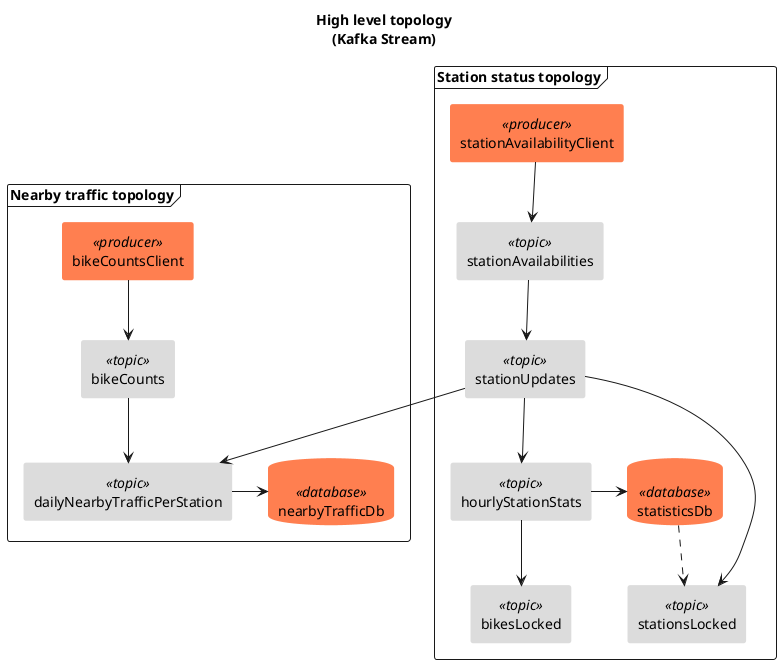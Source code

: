 @startuml
title
<b>High level topology</b>
(Kafka Stream)
end title


frame "Station status topology"{
   rectangle stationAvailabilityClient <<producer>>
   rectangle stationAvailabilities <<topic>>
   rectangle stationUpdates <<topic>>
   rectangle hourlyStationStats<<topic>>
   rectangle stationsLocked <<topic>>
   rectangle bikesLocked <<topic>>
   database statisticsDb<<database>>
}

stationAvailabilityClient --> stationAvailabilities 
stationAvailabilities --> stationUpdates
stationUpdates --> hourlyStationStats
hourlyStationStats--> bikesLocked
hourlyStationStats-> statisticsDb
stationUpdates --> stationsLocked
statisticsDb ..> stationsLocked

frame "Nearby traffic topology"{
   rectangle bikeCountsClient <<producer>>
   rectangle bikeCounts <<topic>>
   rectangle dailyNearbyTrafficPerStation <<topic>>
   database nearbyTrafficDb<<database>>
}

bikeCountsClient --> bikeCounts 
bikeCounts --> dailyNearbyTrafficPerStation 
stationUpdates --> dailyNearbyTrafficPerStation 
dailyNearbyTrafficPerStation -> nearbyTrafficDb

skinparam rectangle{
    backgroundColor<<topic>> Gainsboro
    backgroundColor<<stream>> Snow
    backgroundColor<<producer>> Coral
    backgroundColor<<consumer>> Coral
    borderColor<<topic>> transparent
    borderColor<<stream>> transparent
    borderColor<<producer>> transparent
    borderColor<<consumer>> transparent
}

skinparam database{ 
   backgroundColor<<database>> Coral
   borderColor transparent
}

skinparam{
   ArrowColor DeepSkyBlue
   shadowing false
}
@enduml